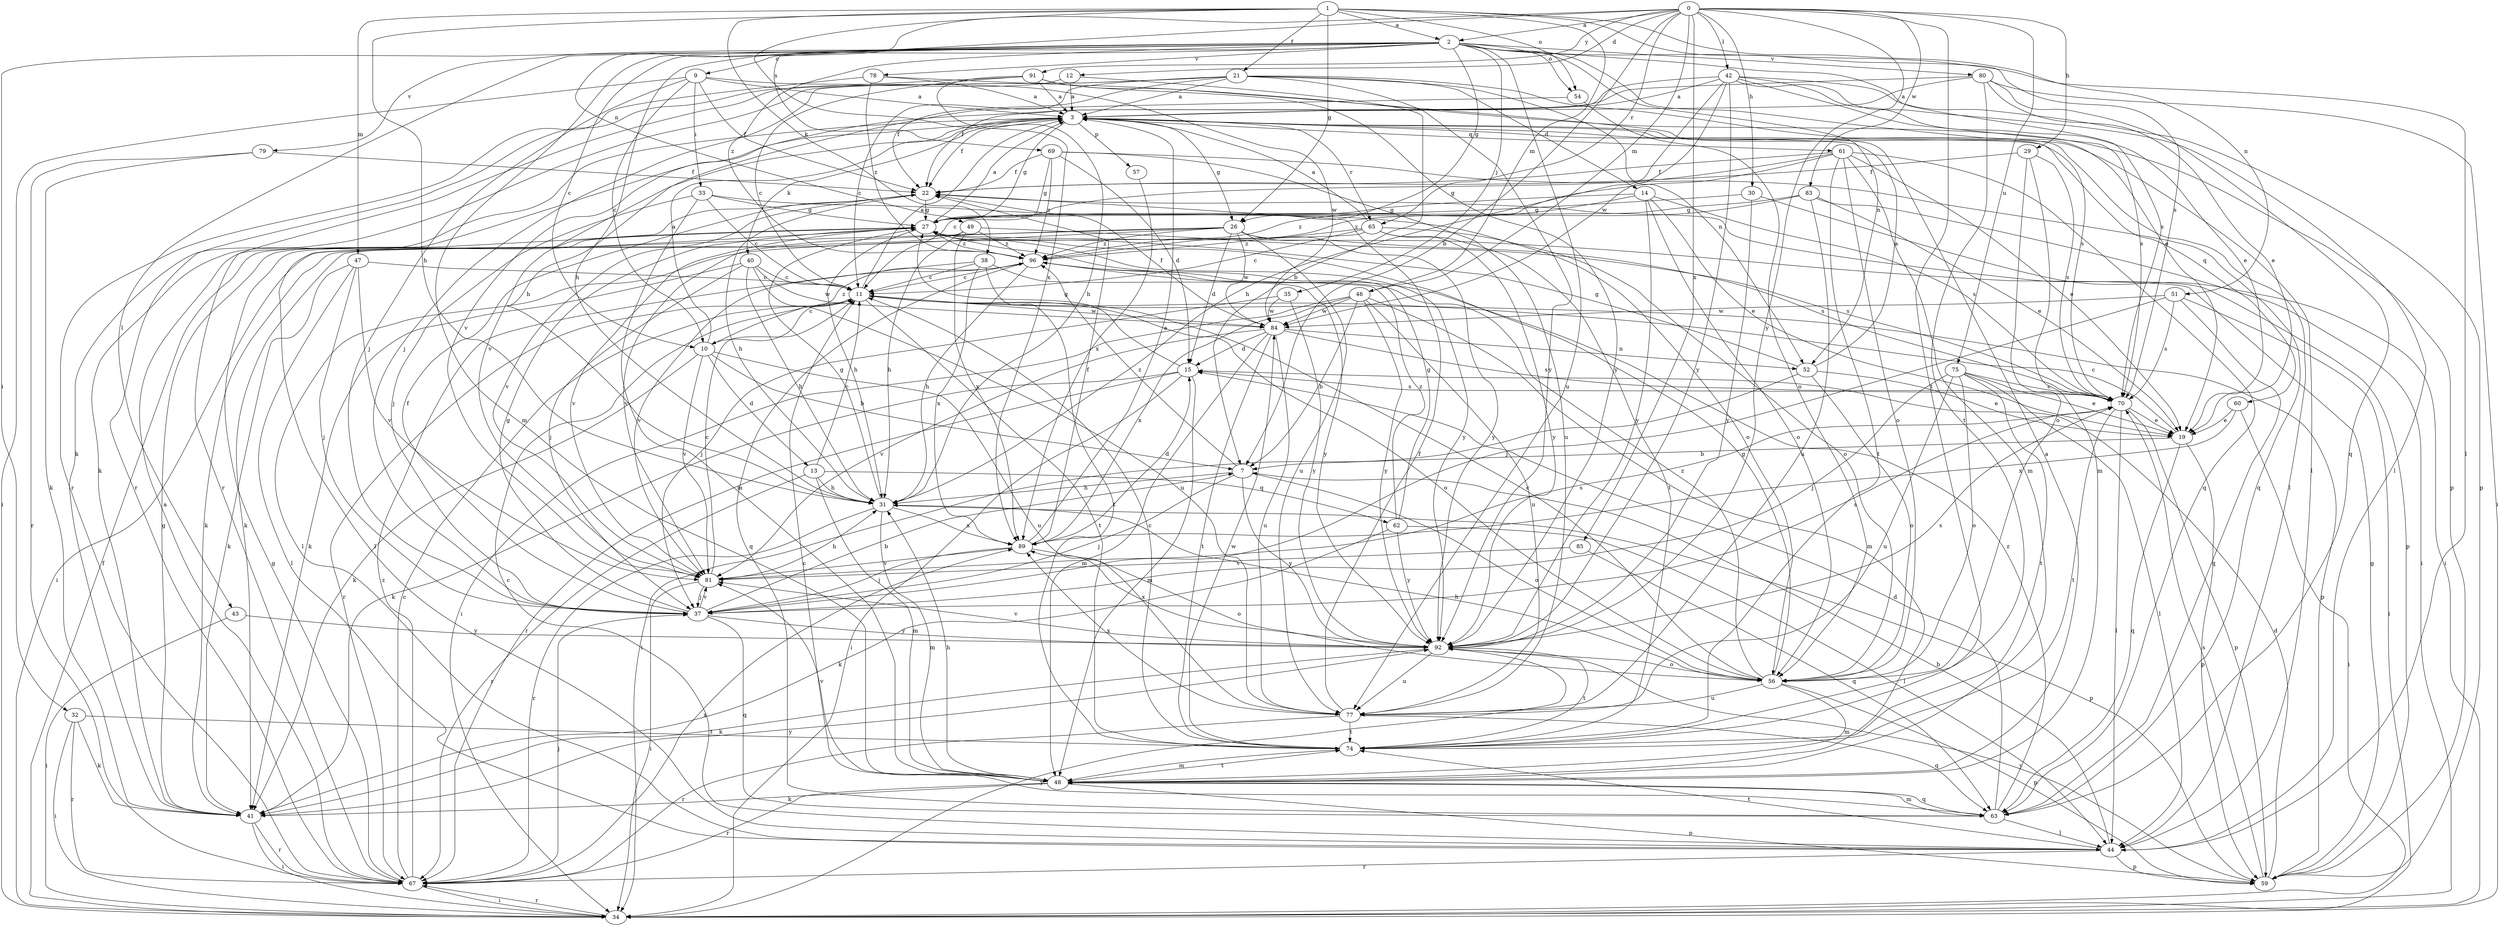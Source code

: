 strict digraph  {
0;
1;
2;
3;
7;
9;
10;
11;
12;
13;
14;
15;
19;
21;
22;
26;
27;
29;
30;
31;
32;
33;
34;
35;
37;
38;
40;
41;
42;
43;
44;
46;
47;
48;
49;
51;
52;
54;
56;
57;
59;
60;
61;
62;
63;
65;
67;
69;
70;
74;
75;
77;
78;
79;
80;
81;
83;
84;
85;
89;
91;
92;
96;
0 -> 2  [label=a];
0 -> 7  [label=b];
0 -> 12  [label=d];
0 -> 29  [label=h];
0 -> 30  [label=h];
0 -> 42  [label=l];
0 -> 46  [label=m];
0 -> 49  [label=n];
0 -> 65  [label=r];
0 -> 69  [label=s];
0 -> 74  [label=t];
0 -> 75  [label=u];
0 -> 83  [label=w];
0 -> 85  [label=x];
0 -> 91  [label=y];
0 -> 92  [label=y];
1 -> 2  [label=a];
1 -> 21  [label=f];
1 -> 26  [label=g];
1 -> 31  [label=h];
1 -> 38  [label=k];
1 -> 46  [label=m];
1 -> 47  [label=m];
1 -> 51  [label=n];
1 -> 54  [label=o];
1 -> 70  [label=s];
1 -> 89  [label=x];
2 -> 9  [label=c];
2 -> 10  [label=c];
2 -> 19  [label=e];
2 -> 26  [label=g];
2 -> 31  [label=h];
2 -> 32  [label=i];
2 -> 35  [label=j];
2 -> 43  [label=l];
2 -> 44  [label=l];
2 -> 48  [label=m];
2 -> 52  [label=n];
2 -> 54  [label=o];
2 -> 70  [label=s];
2 -> 77  [label=u];
2 -> 78  [label=v];
2 -> 79  [label=v];
2 -> 80  [label=v];
2 -> 96  [label=z];
3 -> 22  [label=f];
3 -> 26  [label=g];
3 -> 27  [label=g];
3 -> 40  [label=k];
3 -> 41  [label=k];
3 -> 44  [label=l];
3 -> 57  [label=p];
3 -> 60  [label=q];
3 -> 61  [label=q];
3 -> 65  [label=r];
3 -> 81  [label=v];
7 -> 31  [label=h];
7 -> 37  [label=j];
7 -> 56  [label=o];
7 -> 92  [label=y];
7 -> 96  [label=z];
9 -> 3  [label=a];
9 -> 10  [label=c];
9 -> 22  [label=f];
9 -> 33  [label=i];
9 -> 34  [label=i];
9 -> 37  [label=j];
9 -> 84  [label=w];
10 -> 3  [label=a];
10 -> 7  [label=b];
10 -> 13  [label=d];
10 -> 41  [label=k];
10 -> 77  [label=u];
10 -> 81  [label=v];
10 -> 96  [label=z];
11 -> 3  [label=a];
11 -> 10  [label=c];
11 -> 56  [label=o];
11 -> 59  [label=p];
11 -> 67  [label=r];
11 -> 74  [label=t];
11 -> 84  [label=w];
12 -> 3  [label=a];
12 -> 7  [label=b];
12 -> 67  [label=r];
13 -> 11  [label=c];
13 -> 31  [label=h];
13 -> 48  [label=m];
13 -> 62  [label=q];
13 -> 67  [label=r];
14 -> 19  [label=e];
14 -> 27  [label=g];
14 -> 56  [label=o];
14 -> 70  [label=s];
14 -> 92  [label=y];
14 -> 96  [label=z];
15 -> 27  [label=g];
15 -> 34  [label=i];
15 -> 41  [label=k];
15 -> 48  [label=m];
15 -> 67  [label=r];
15 -> 70  [label=s];
19 -> 7  [label=b];
19 -> 11  [label=c];
19 -> 59  [label=p];
19 -> 63  [label=q];
21 -> 3  [label=a];
21 -> 11  [label=c];
21 -> 14  [label=d];
21 -> 22  [label=f];
21 -> 37  [label=j];
21 -> 41  [label=k];
21 -> 52  [label=n];
21 -> 70  [label=s];
21 -> 92  [label=y];
22 -> 27  [label=g];
22 -> 31  [label=h];
22 -> 59  [label=p];
22 -> 81  [label=v];
26 -> 15  [label=d];
26 -> 34  [label=i];
26 -> 41  [label=k];
26 -> 44  [label=l];
26 -> 70  [label=s];
26 -> 77  [label=u];
26 -> 84  [label=w];
26 -> 92  [label=y];
26 -> 96  [label=z];
27 -> 3  [label=a];
27 -> 31  [label=h];
27 -> 44  [label=l];
27 -> 81  [label=v];
27 -> 92  [label=y];
27 -> 96  [label=z];
29 -> 22  [label=f];
29 -> 48  [label=m];
29 -> 56  [label=o];
29 -> 70  [label=s];
30 -> 27  [label=g];
30 -> 34  [label=i];
30 -> 92  [label=y];
31 -> 27  [label=g];
31 -> 48  [label=m];
31 -> 59  [label=p];
31 -> 67  [label=r];
31 -> 89  [label=x];
32 -> 34  [label=i];
32 -> 41  [label=k];
32 -> 67  [label=r];
32 -> 74  [label=t];
33 -> 11  [label=c];
33 -> 27  [label=g];
33 -> 37  [label=j];
33 -> 48  [label=m];
33 -> 56  [label=o];
34 -> 22  [label=f];
34 -> 67  [label=r];
34 -> 92  [label=y];
35 -> 37  [label=j];
35 -> 84  [label=w];
35 -> 92  [label=y];
37 -> 7  [label=b];
37 -> 22  [label=f];
37 -> 27  [label=g];
37 -> 63  [label=q];
37 -> 70  [label=s];
37 -> 81  [label=v];
37 -> 92  [label=y];
38 -> 11  [label=c];
38 -> 74  [label=t];
38 -> 81  [label=v];
38 -> 89  [label=x];
38 -> 92  [label=y];
40 -> 11  [label=c];
40 -> 31  [label=h];
40 -> 37  [label=j];
40 -> 41  [label=k];
40 -> 77  [label=u];
40 -> 84  [label=w];
41 -> 27  [label=g];
41 -> 34  [label=i];
41 -> 67  [label=r];
41 -> 92  [label=y];
42 -> 3  [label=a];
42 -> 19  [label=e];
42 -> 22  [label=f];
42 -> 31  [label=h];
42 -> 44  [label=l];
42 -> 59  [label=p];
42 -> 70  [label=s];
42 -> 84  [label=w];
42 -> 92  [label=y];
43 -> 34  [label=i];
43 -> 92  [label=y];
44 -> 7  [label=b];
44 -> 11  [label=c];
44 -> 59  [label=p];
44 -> 67  [label=r];
44 -> 74  [label=t];
46 -> 7  [label=b];
46 -> 34  [label=i];
46 -> 48  [label=m];
46 -> 77  [label=u];
46 -> 84  [label=w];
46 -> 89  [label=x];
46 -> 92  [label=y];
47 -> 11  [label=c];
47 -> 37  [label=j];
47 -> 41  [label=k];
47 -> 44  [label=l];
47 -> 81  [label=v];
48 -> 3  [label=a];
48 -> 31  [label=h];
48 -> 41  [label=k];
48 -> 59  [label=p];
48 -> 63  [label=q];
48 -> 67  [label=r];
48 -> 74  [label=t];
48 -> 81  [label=v];
49 -> 31  [label=h];
49 -> 70  [label=s];
49 -> 81  [label=v];
49 -> 89  [label=x];
49 -> 96  [label=z];
51 -> 34  [label=i];
51 -> 37  [label=j];
51 -> 63  [label=q];
51 -> 70  [label=s];
51 -> 84  [label=w];
52 -> 3  [label=a];
52 -> 19  [label=e];
52 -> 27  [label=g];
52 -> 34  [label=i];
52 -> 56  [label=o];
54 -> 31  [label=h];
54 -> 56  [label=o];
56 -> 11  [label=c];
56 -> 27  [label=g];
56 -> 31  [label=h];
56 -> 48  [label=m];
56 -> 59  [label=p];
56 -> 77  [label=u];
56 -> 96  [label=z];
57 -> 89  [label=x];
59 -> 15  [label=d];
59 -> 27  [label=g];
59 -> 70  [label=s];
59 -> 92  [label=y];
60 -> 19  [label=e];
60 -> 34  [label=i];
60 -> 89  [label=x];
61 -> 11  [label=c];
61 -> 19  [label=e];
61 -> 22  [label=f];
61 -> 27  [label=g];
61 -> 48  [label=m];
61 -> 56  [label=o];
61 -> 63  [label=q];
61 -> 74  [label=t];
62 -> 27  [label=g];
62 -> 41  [label=k];
62 -> 44  [label=l];
62 -> 92  [label=y];
62 -> 96  [label=z];
63 -> 11  [label=c];
63 -> 15  [label=d];
63 -> 44  [label=l];
63 -> 48  [label=m];
63 -> 96  [label=z];
65 -> 3  [label=a];
65 -> 11  [label=c];
65 -> 41  [label=k];
65 -> 56  [label=o];
65 -> 74  [label=t];
65 -> 92  [label=y];
65 -> 96  [label=z];
67 -> 3  [label=a];
67 -> 11  [label=c];
67 -> 27  [label=g];
67 -> 34  [label=i];
67 -> 37  [label=j];
67 -> 89  [label=x];
67 -> 96  [label=z];
69 -> 15  [label=d];
69 -> 22  [label=f];
69 -> 27  [label=g];
69 -> 63  [label=q];
69 -> 77  [label=u];
69 -> 96  [label=z];
70 -> 19  [label=e];
70 -> 44  [label=l];
70 -> 59  [label=p];
70 -> 74  [label=t];
74 -> 11  [label=c];
74 -> 48  [label=m];
74 -> 84  [label=w];
75 -> 19  [label=e];
75 -> 37  [label=j];
75 -> 44  [label=l];
75 -> 56  [label=o];
75 -> 70  [label=s];
75 -> 74  [label=t];
75 -> 77  [label=u];
77 -> 22  [label=f];
77 -> 63  [label=q];
77 -> 67  [label=r];
77 -> 74  [label=t];
77 -> 89  [label=x];
78 -> 3  [label=a];
78 -> 59  [label=p];
78 -> 67  [label=r];
78 -> 96  [label=z];
79 -> 22  [label=f];
79 -> 41  [label=k];
79 -> 67  [label=r];
80 -> 3  [label=a];
80 -> 19  [label=e];
80 -> 34  [label=i];
80 -> 63  [label=q];
80 -> 74  [label=t];
80 -> 81  [label=v];
81 -> 11  [label=c];
81 -> 31  [label=h];
81 -> 34  [label=i];
81 -> 37  [label=j];
81 -> 70  [label=s];
83 -> 19  [label=e];
83 -> 27  [label=g];
83 -> 34  [label=i];
83 -> 77  [label=u];
83 -> 96  [label=z];
84 -> 15  [label=d];
84 -> 22  [label=f];
84 -> 48  [label=m];
84 -> 52  [label=n];
84 -> 70  [label=s];
84 -> 74  [label=t];
84 -> 77  [label=u];
84 -> 81  [label=v];
85 -> 63  [label=q];
85 -> 81  [label=v];
89 -> 3  [label=a];
89 -> 15  [label=d];
89 -> 22  [label=f];
89 -> 37  [label=j];
89 -> 56  [label=o];
89 -> 81  [label=v];
91 -> 3  [label=a];
91 -> 11  [label=c];
91 -> 31  [label=h];
91 -> 44  [label=l];
91 -> 67  [label=r];
91 -> 92  [label=y];
92 -> 41  [label=k];
92 -> 56  [label=o];
92 -> 70  [label=s];
92 -> 74  [label=t];
92 -> 77  [label=u];
92 -> 81  [label=v];
92 -> 89  [label=x];
96 -> 11  [label=c];
96 -> 31  [label=h];
96 -> 63  [label=q];
}
